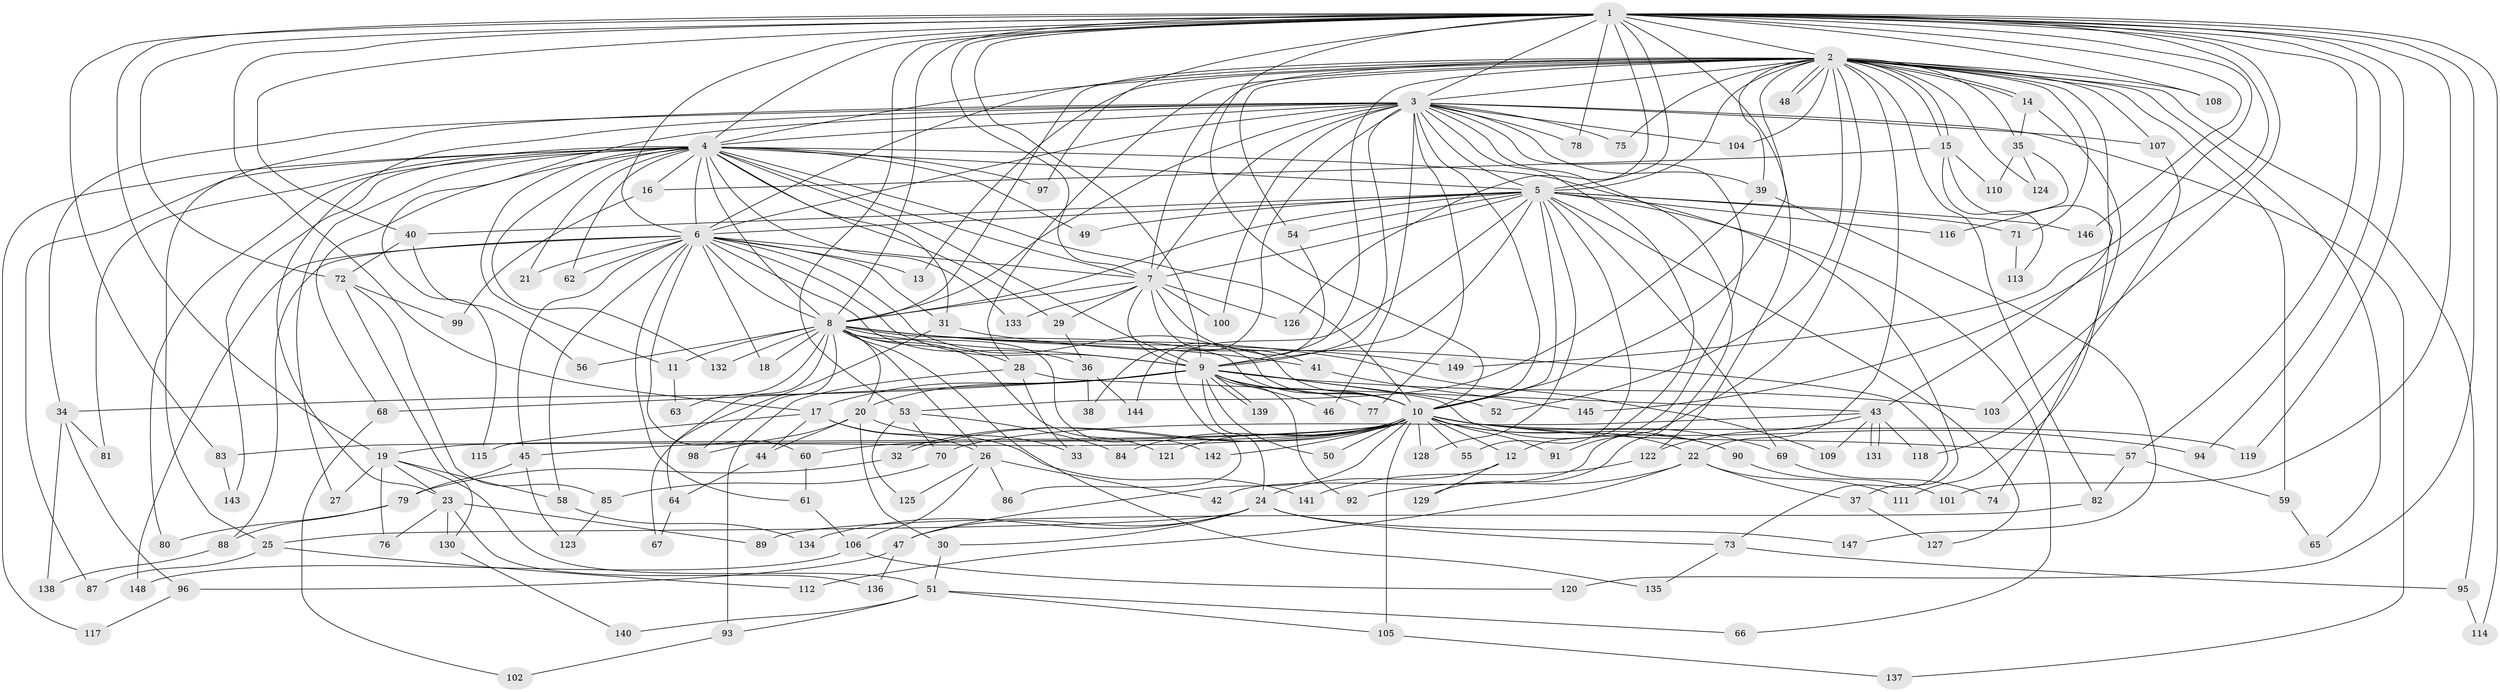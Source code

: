// Generated by graph-tools (version 1.1) at 2025/11/02/27/25 16:11:01]
// undirected, 149 vertices, 323 edges
graph export_dot {
graph [start="1"]
  node [color=gray90,style=filled];
  1;
  2;
  3;
  4;
  5;
  6;
  7;
  8;
  9;
  10;
  11;
  12;
  13;
  14;
  15;
  16;
  17;
  18;
  19;
  20;
  21;
  22;
  23;
  24;
  25;
  26;
  27;
  28;
  29;
  30;
  31;
  32;
  33;
  34;
  35;
  36;
  37;
  38;
  39;
  40;
  41;
  42;
  43;
  44;
  45;
  46;
  47;
  48;
  49;
  50;
  51;
  52;
  53;
  54;
  55;
  56;
  57;
  58;
  59;
  60;
  61;
  62;
  63;
  64;
  65;
  66;
  67;
  68;
  69;
  70;
  71;
  72;
  73;
  74;
  75;
  76;
  77;
  78;
  79;
  80;
  81;
  82;
  83;
  84;
  85;
  86;
  87;
  88;
  89;
  90;
  91;
  92;
  93;
  94;
  95;
  96;
  97;
  98;
  99;
  100;
  101;
  102;
  103;
  104;
  105;
  106;
  107;
  108;
  109;
  110;
  111;
  112;
  113;
  114;
  115;
  116;
  117;
  118;
  119;
  120;
  121;
  122;
  123;
  124;
  125;
  126;
  127;
  128;
  129;
  130;
  131;
  132;
  133;
  134;
  135;
  136;
  137;
  138;
  139;
  140;
  141;
  142;
  143;
  144;
  145;
  146;
  147;
  148;
  149;
  1 -- 2;
  1 -- 3;
  1 -- 4;
  1 -- 5;
  1 -- 6;
  1 -- 7;
  1 -- 8;
  1 -- 9;
  1 -- 10;
  1 -- 17;
  1 -- 19;
  1 -- 40;
  1 -- 53;
  1 -- 57;
  1 -- 72;
  1 -- 78;
  1 -- 83;
  1 -- 94;
  1 -- 97;
  1 -- 101;
  1 -- 103;
  1 -- 108;
  1 -- 114;
  1 -- 119;
  1 -- 120;
  1 -- 122;
  1 -- 126;
  1 -- 145;
  1 -- 146;
  1 -- 149;
  2 -- 3;
  2 -- 4;
  2 -- 5;
  2 -- 6;
  2 -- 7;
  2 -- 8;
  2 -- 9;
  2 -- 10;
  2 -- 13;
  2 -- 14;
  2 -- 14;
  2 -- 15;
  2 -- 15;
  2 -- 22;
  2 -- 28;
  2 -- 35;
  2 -- 39;
  2 -- 42;
  2 -- 43;
  2 -- 48;
  2 -- 48;
  2 -- 52;
  2 -- 54;
  2 -- 59;
  2 -- 65;
  2 -- 71;
  2 -- 75;
  2 -- 82;
  2 -- 95;
  2 -- 104;
  2 -- 107;
  2 -- 108;
  2 -- 124;
  3 -- 4;
  3 -- 5;
  3 -- 6;
  3 -- 7;
  3 -- 8;
  3 -- 9;
  3 -- 10;
  3 -- 12;
  3 -- 23;
  3 -- 25;
  3 -- 34;
  3 -- 38;
  3 -- 39;
  3 -- 46;
  3 -- 75;
  3 -- 77;
  3 -- 78;
  3 -- 91;
  3 -- 100;
  3 -- 104;
  3 -- 107;
  3 -- 115;
  3 -- 129;
  3 -- 137;
  4 -- 5;
  4 -- 6;
  4 -- 7;
  4 -- 8;
  4 -- 9;
  4 -- 10;
  4 -- 11;
  4 -- 16;
  4 -- 21;
  4 -- 27;
  4 -- 29;
  4 -- 31;
  4 -- 37;
  4 -- 49;
  4 -- 62;
  4 -- 68;
  4 -- 80;
  4 -- 81;
  4 -- 87;
  4 -- 97;
  4 -- 117;
  4 -- 132;
  4 -- 133;
  4 -- 143;
  5 -- 6;
  5 -- 7;
  5 -- 8;
  5 -- 9;
  5 -- 10;
  5 -- 40;
  5 -- 49;
  5 -- 54;
  5 -- 55;
  5 -- 66;
  5 -- 69;
  5 -- 71;
  5 -- 86;
  5 -- 116;
  5 -- 127;
  5 -- 128;
  5 -- 146;
  6 -- 7;
  6 -- 8;
  6 -- 9;
  6 -- 10;
  6 -- 13;
  6 -- 18;
  6 -- 21;
  6 -- 31;
  6 -- 36;
  6 -- 45;
  6 -- 58;
  6 -- 60;
  6 -- 61;
  6 -- 62;
  6 -- 88;
  6 -- 148;
  7 -- 8;
  7 -- 9;
  7 -- 10;
  7 -- 29;
  7 -- 41;
  7 -- 100;
  7 -- 126;
  7 -- 133;
  8 -- 9;
  8 -- 10;
  8 -- 11;
  8 -- 18;
  8 -- 20;
  8 -- 26;
  8 -- 28;
  8 -- 41;
  8 -- 56;
  8 -- 63;
  8 -- 64;
  8 -- 98;
  8 -- 109;
  8 -- 121;
  8 -- 132;
  8 -- 135;
  8 -- 142;
  8 -- 149;
  9 -- 10;
  9 -- 17;
  9 -- 20;
  9 -- 24;
  9 -- 34;
  9 -- 46;
  9 -- 50;
  9 -- 52;
  9 -- 68;
  9 -- 77;
  9 -- 90;
  9 -- 92;
  9 -- 103;
  9 -- 139;
  9 -- 139;
  10 -- 12;
  10 -- 19;
  10 -- 22;
  10 -- 32;
  10 -- 32;
  10 -- 45;
  10 -- 47;
  10 -- 50;
  10 -- 55;
  10 -- 57;
  10 -- 60;
  10 -- 69;
  10 -- 83;
  10 -- 84;
  10 -- 90;
  10 -- 91;
  10 -- 94;
  10 -- 105;
  10 -- 119;
  10 -- 121;
  10 -- 128;
  10 -- 142;
  11 -- 63;
  12 -- 24;
  12 -- 129;
  14 -- 35;
  14 -- 74;
  15 -- 16;
  15 -- 110;
  15 -- 111;
  15 -- 113;
  16 -- 99;
  17 -- 26;
  17 -- 44;
  17 -- 115;
  17 -- 141;
  19 -- 23;
  19 -- 27;
  19 -- 51;
  19 -- 58;
  19 -- 76;
  20 -- 30;
  20 -- 33;
  20 -- 44;
  20 -- 98;
  22 -- 37;
  22 -- 92;
  22 -- 111;
  22 -- 112;
  23 -- 76;
  23 -- 89;
  23 -- 130;
  23 -- 136;
  24 -- 25;
  24 -- 30;
  24 -- 47;
  24 -- 73;
  24 -- 134;
  24 -- 147;
  25 -- 87;
  25 -- 112;
  26 -- 42;
  26 -- 86;
  26 -- 106;
  26 -- 125;
  28 -- 33;
  28 -- 43;
  28 -- 93;
  29 -- 36;
  30 -- 51;
  31 -- 67;
  31 -- 73;
  32 -- 79;
  34 -- 81;
  34 -- 96;
  34 -- 138;
  35 -- 110;
  35 -- 116;
  35 -- 124;
  36 -- 38;
  36 -- 144;
  37 -- 127;
  39 -- 53;
  39 -- 147;
  40 -- 56;
  40 -- 72;
  41 -- 145;
  43 -- 70;
  43 -- 109;
  43 -- 118;
  43 -- 122;
  43 -- 131;
  43 -- 131;
  44 -- 64;
  45 -- 79;
  45 -- 123;
  47 -- 96;
  47 -- 136;
  51 -- 66;
  51 -- 93;
  51 -- 105;
  51 -- 140;
  53 -- 70;
  53 -- 84;
  53 -- 125;
  54 -- 144;
  57 -- 59;
  57 -- 82;
  58 -- 134;
  59 -- 65;
  60 -- 61;
  61 -- 106;
  64 -- 67;
  68 -- 102;
  69 -- 74;
  70 -- 85;
  71 -- 113;
  72 -- 85;
  72 -- 99;
  72 -- 130;
  73 -- 95;
  73 -- 135;
  79 -- 80;
  79 -- 88;
  82 -- 89;
  83 -- 143;
  85 -- 123;
  88 -- 138;
  90 -- 101;
  93 -- 102;
  95 -- 114;
  96 -- 117;
  105 -- 137;
  106 -- 120;
  106 -- 148;
  107 -- 118;
  122 -- 141;
  130 -- 140;
}
